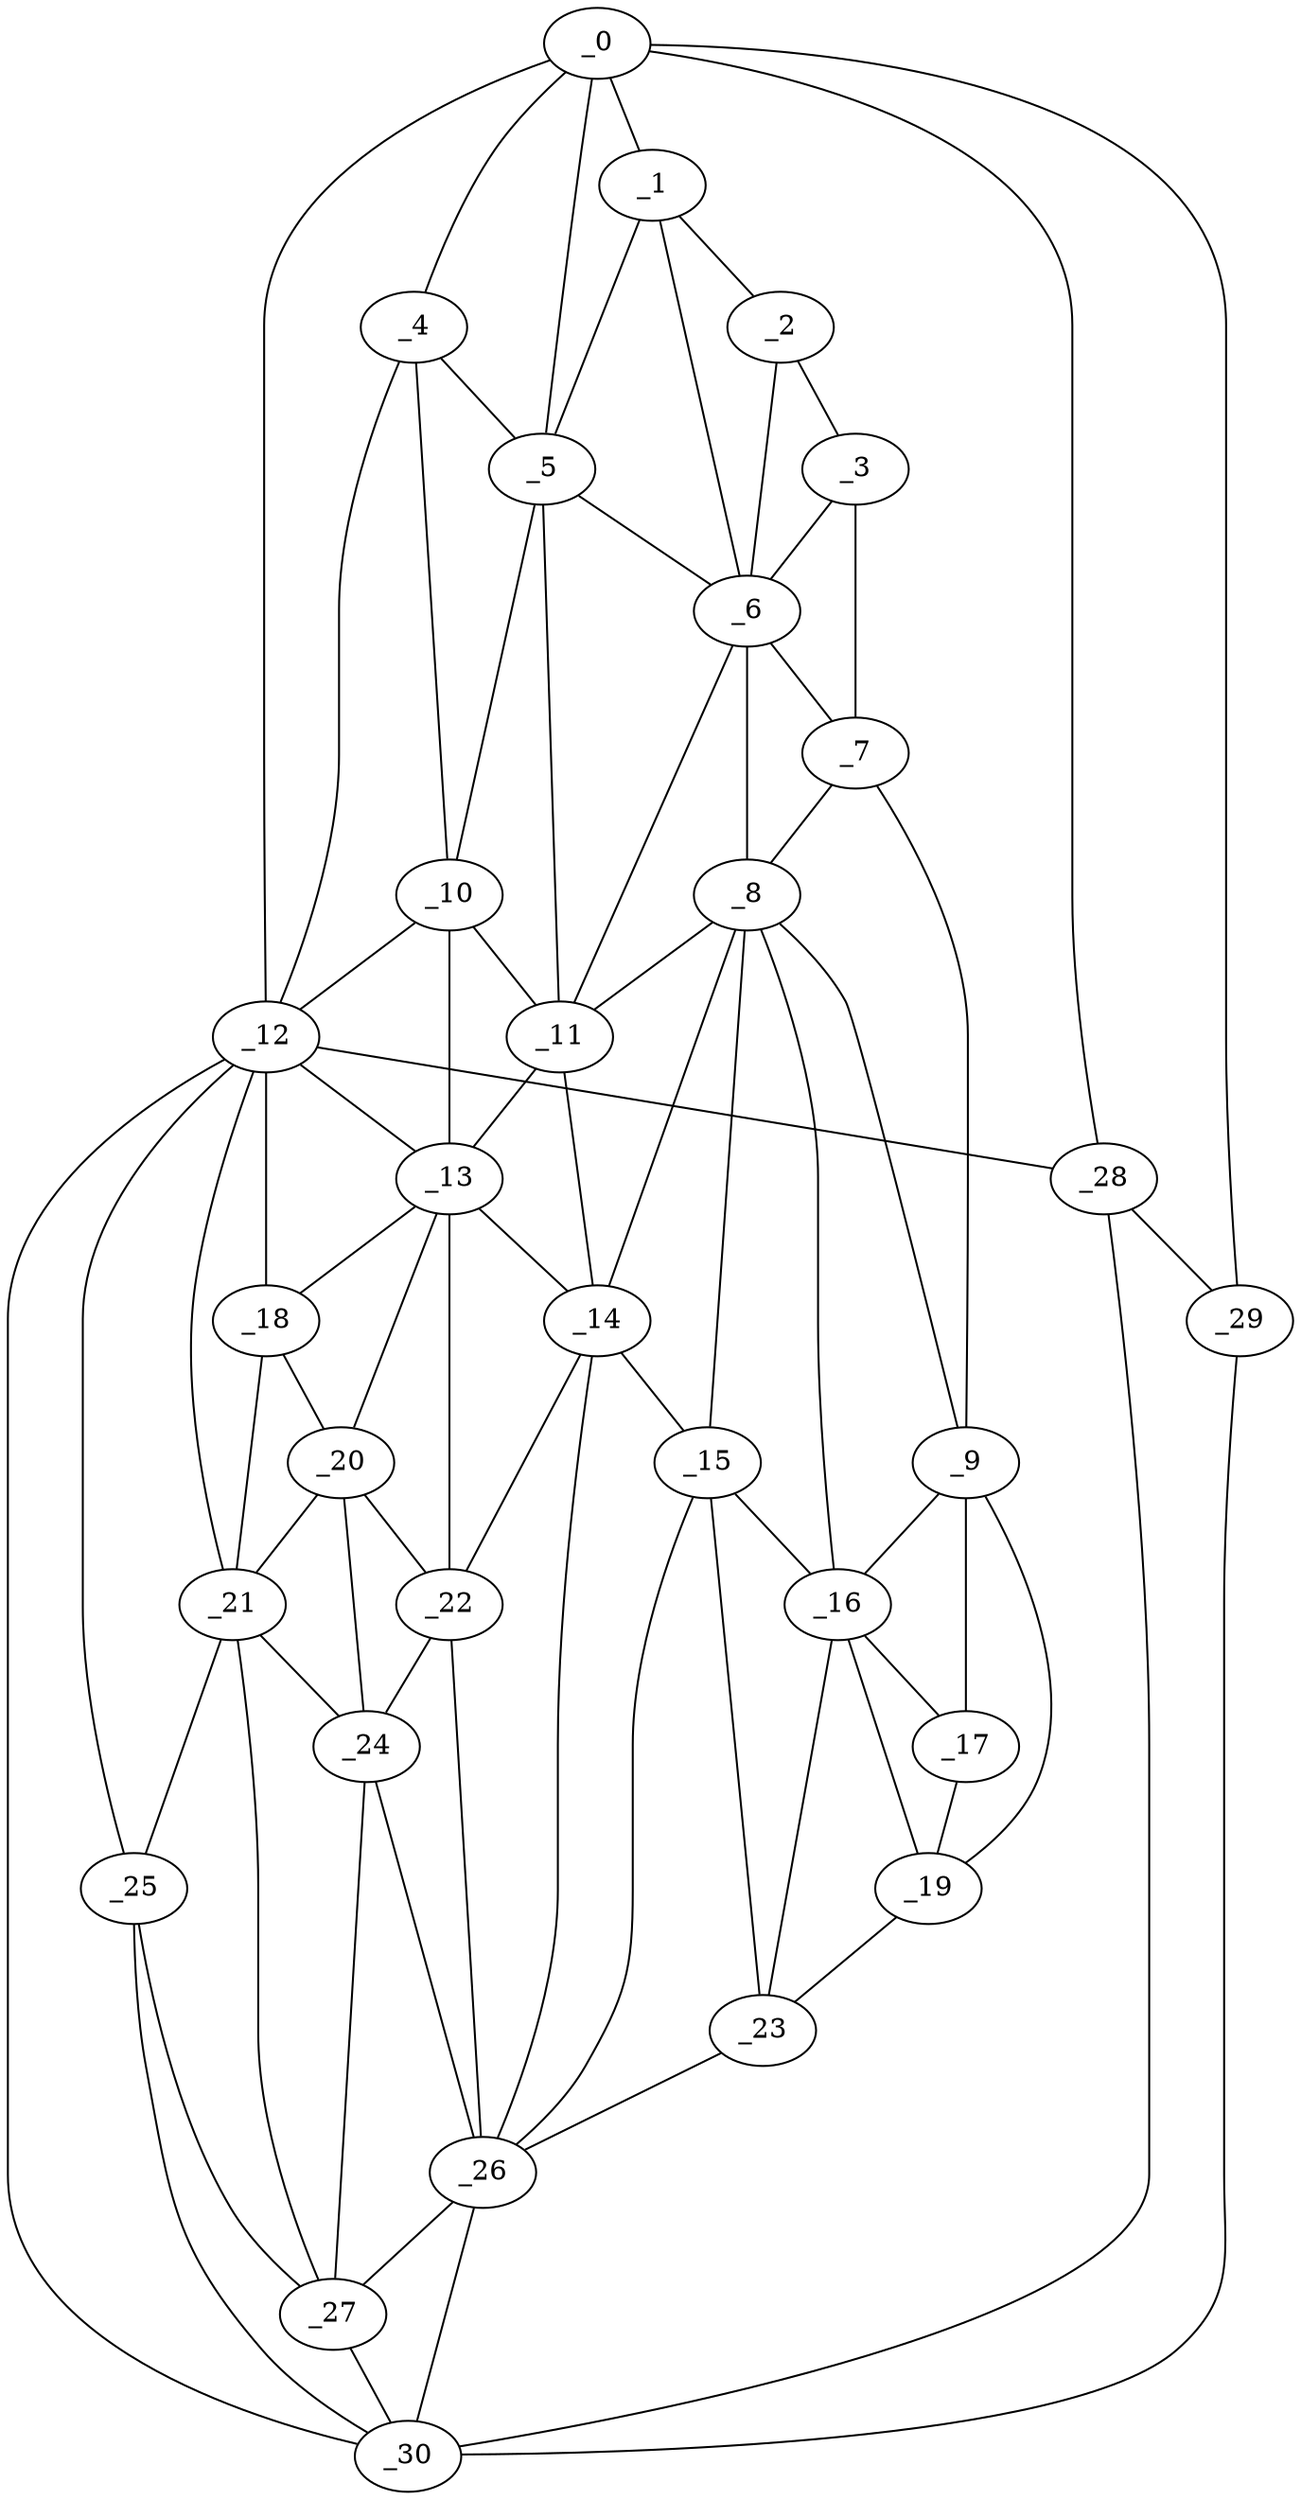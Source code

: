 graph "obj26__315.gxl" {
	_0	 [x=19,
		y=16];
	_1	 [x=46,
		y=116];
	_0 -- _1	 [valence=1];
	_4	 [x=70,
		y=62];
	_0 -- _4	 [valence=2];
	_5	 [x=70,
		y=71];
	_0 -- _5	 [valence=2];
	_12	 [x=83,
		y=58];
	_0 -- _12	 [valence=2];
	_28	 [x=109,
		y=22];
	_0 -- _28	 [valence=1];
	_29	 [x=111,
		y=14];
	_0 -- _29	 [valence=1];
	_2	 [x=57,
		y=117];
	_1 -- _2	 [valence=1];
	_1 -- _5	 [valence=1];
	_6	 [x=70,
		y=88];
	_1 -- _6	 [valence=2];
	_3	 [x=65,
		y=117];
	_2 -- _3	 [valence=1];
	_2 -- _6	 [valence=1];
	_3 -- _6	 [valence=2];
	_7	 [x=71,
		y=117];
	_3 -- _7	 [valence=1];
	_4 -- _5	 [valence=2];
	_10	 [x=81,
		y=65];
	_4 -- _10	 [valence=1];
	_4 -- _12	 [valence=1];
	_5 -- _6	 [valence=2];
	_5 -- _10	 [valence=1];
	_11	 [x=82,
		y=73];
	_5 -- _11	 [valence=2];
	_6 -- _7	 [valence=1];
	_8	 [x=80,
		y=90];
	_6 -- _8	 [valence=2];
	_6 -- _11	 [valence=1];
	_7 -- _8	 [valence=2];
	_9	 [x=80,
		y=116];
	_7 -- _9	 [valence=1];
	_8 -- _9	 [valence=1];
	_8 -- _11	 [valence=2];
	_14	 [x=90,
		y=82];
	_8 -- _14	 [valence=2];
	_15	 [x=90,
		y=93];
	_8 -- _15	 [valence=2];
	_16	 [x=90,
		y=104];
	_8 -- _16	 [valence=2];
	_9 -- _16	 [valence=2];
	_17	 [x=91,
		y=110];
	_9 -- _17	 [valence=2];
	_19	 [x=94,
		y=110];
	_9 -- _19	 [valence=1];
	_10 -- _11	 [valence=2];
	_10 -- _12	 [valence=2];
	_13	 [x=87,
		y=68];
	_10 -- _13	 [valence=1];
	_11 -- _13	 [valence=1];
	_11 -- _14	 [valence=2];
	_12 -- _13	 [valence=2];
	_18	 [x=93,
		y=62];
	_12 -- _18	 [valence=1];
	_21	 [x=99,
		y=57];
	_12 -- _21	 [valence=1];
	_25	 [x=104,
		y=53];
	_12 -- _25	 [valence=2];
	_12 -- _28	 [valence=2];
	_30	 [x=111,
		y=29];
	_12 -- _30	 [valence=2];
	_13 -- _14	 [valence=2];
	_13 -- _18	 [valence=2];
	_20	 [x=96,
		y=65];
	_13 -- _20	 [valence=1];
	_22	 [x=99,
		y=80];
	_13 -- _22	 [valence=2];
	_14 -- _15	 [valence=2];
	_14 -- _22	 [valence=1];
	_26	 [x=104,
		y=87];
	_14 -- _26	 [valence=1];
	_15 -- _16	 [valence=1];
	_23	 [x=100,
		y=102];
	_15 -- _23	 [valence=2];
	_15 -- _26	 [valence=2];
	_16 -- _17	 [valence=2];
	_16 -- _19	 [valence=2];
	_16 -- _23	 [valence=1];
	_17 -- _19	 [valence=1];
	_18 -- _20	 [valence=1];
	_18 -- _21	 [valence=2];
	_19 -- _23	 [valence=1];
	_20 -- _21	 [valence=2];
	_20 -- _22	 [valence=1];
	_24	 [x=101,
		y=65];
	_20 -- _24	 [valence=2];
	_21 -- _24	 [valence=1];
	_21 -- _25	 [valence=1];
	_27	 [x=107,
		y=59];
	_21 -- _27	 [valence=1];
	_22 -- _24	 [valence=1];
	_22 -- _26	 [valence=2];
	_23 -- _26	 [valence=1];
	_24 -- _26	 [valence=1];
	_24 -- _27	 [valence=2];
	_25 -- _27	 [valence=1];
	_25 -- _30	 [valence=2];
	_26 -- _27	 [valence=1];
	_26 -- _30	 [valence=1];
	_27 -- _30	 [valence=2];
	_28 -- _29	 [valence=1];
	_28 -- _30	 [valence=2];
	_29 -- _30	 [valence=1];
}
